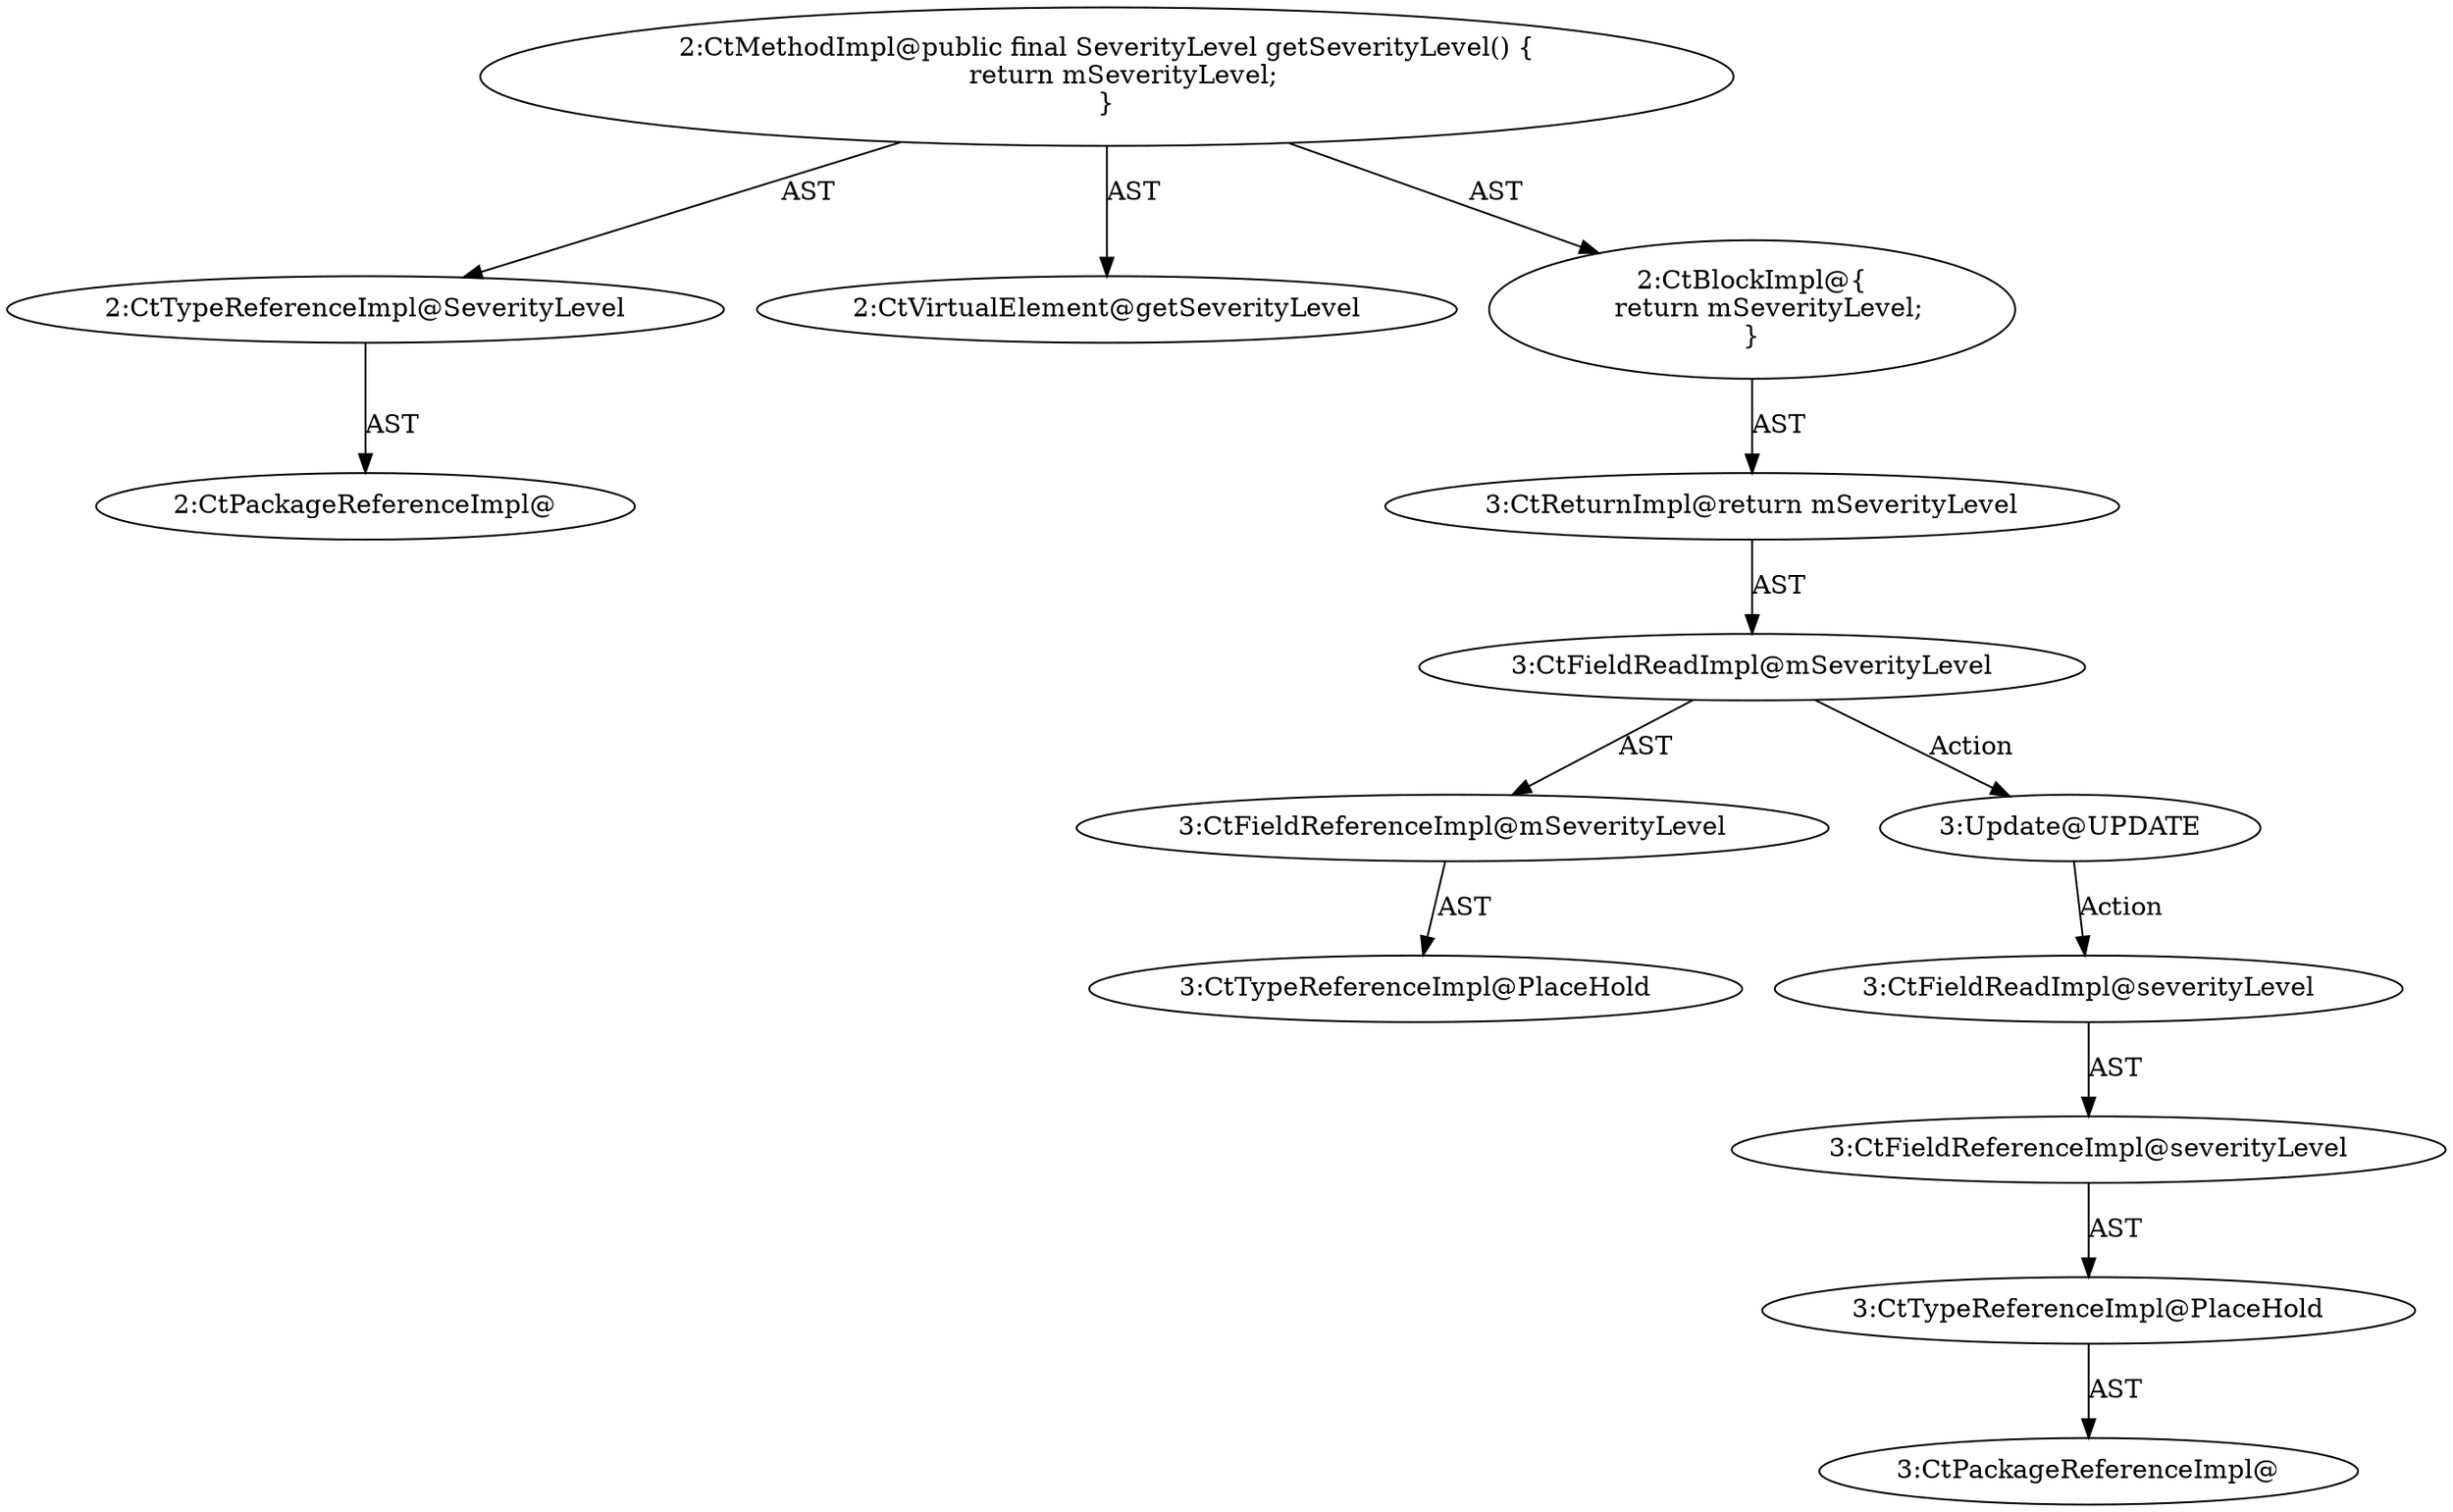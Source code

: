 digraph "getSeverityLevel#?" {
0 [label="2:CtTypeReferenceImpl@SeverityLevel" shape=ellipse]
1 [label="2:CtPackageReferenceImpl@" shape=ellipse]
2 [label="2:CtVirtualElement@getSeverityLevel" shape=ellipse]
3 [label="3:CtFieldReferenceImpl@mSeverityLevel" shape=ellipse]
4 [label="3:CtTypeReferenceImpl@PlaceHold" shape=ellipse]
5 [label="3:CtFieldReadImpl@mSeverityLevel" shape=ellipse]
6 [label="3:CtReturnImpl@return mSeverityLevel" shape=ellipse]
7 [label="2:CtBlockImpl@\{
    return mSeverityLevel;
\}" shape=ellipse]
8 [label="2:CtMethodImpl@public final SeverityLevel getSeverityLevel() \{
    return mSeverityLevel;
\}" shape=ellipse]
9 [label="3:Update@UPDATE" shape=ellipse]
10 [label="3:CtPackageReferenceImpl@" shape=ellipse]
11 [label="3:CtTypeReferenceImpl@PlaceHold" shape=ellipse]
12 [label="3:CtFieldReferenceImpl@severityLevel" shape=ellipse]
13 [label="3:CtFieldReadImpl@severityLevel" shape=ellipse]
0 -> 1 [label="AST"];
3 -> 4 [label="AST"];
5 -> 3 [label="AST"];
5 -> 9 [label="Action"];
6 -> 5 [label="AST"];
7 -> 6 [label="AST"];
8 -> 2 [label="AST"];
8 -> 0 [label="AST"];
8 -> 7 [label="AST"];
9 -> 13 [label="Action"];
11 -> 10 [label="AST"];
12 -> 11 [label="AST"];
13 -> 12 [label="AST"];
}
